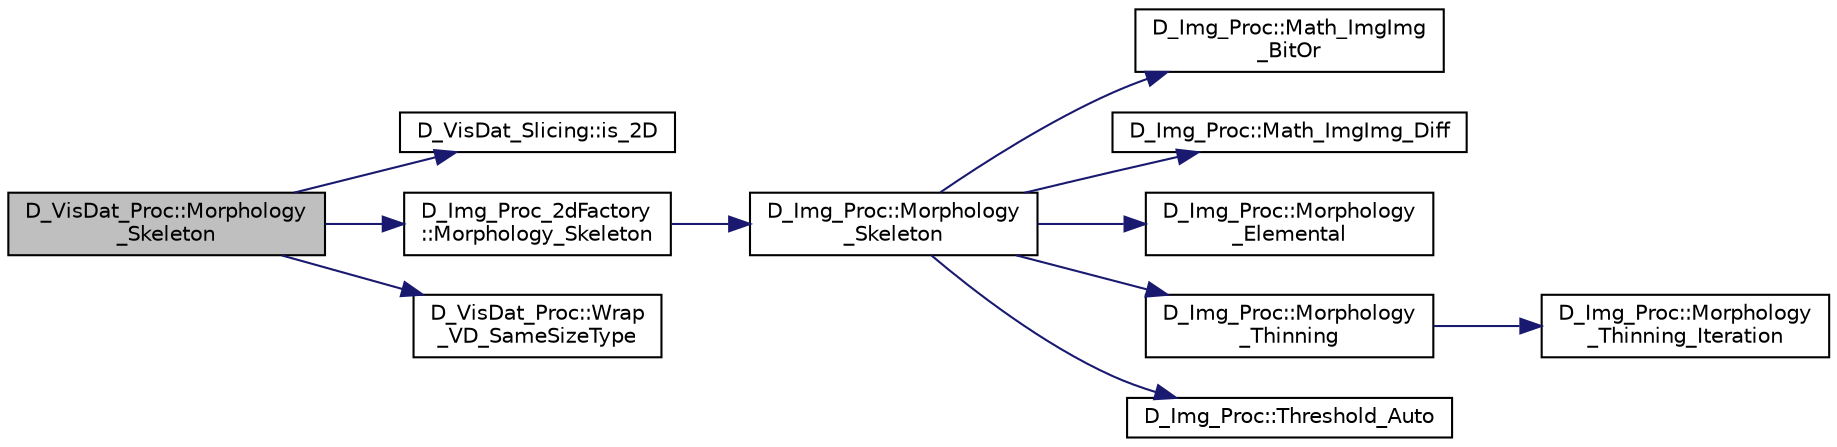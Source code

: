 digraph "D_VisDat_Proc::Morphology_Skeleton"
{
 // LATEX_PDF_SIZE
  edge [fontname="Helvetica",fontsize="10",labelfontname="Helvetica",labelfontsize="10"];
  node [fontname="Helvetica",fontsize="10",shape=record];
  rankdir="LR";
  Node1 [label="D_VisDat_Proc::Morphology\l_Skeleton",height=0.2,width=0.4,color="black", fillcolor="grey75", style="filled", fontcolor="black",tooltip=" "];
  Node1 -> Node2 [color="midnightblue",fontsize="10",style="solid",fontname="Helvetica"];
  Node2 [label="D_VisDat_Slicing::is_2D",height=0.2,width=0.4,color="black", fillcolor="white", style="filled",URL="$class_d___vis_dat___slicing.html#a6e5f7f2a4448f135c77a06e04f678974",tooltip=" "];
  Node1 -> Node3 [color="midnightblue",fontsize="10",style="solid",fontname="Helvetica"];
  Node3 [label="D_Img_Proc_2dFactory\l::Morphology_Skeleton",height=0.2,width=0.4,color="black", fillcolor="white", style="filled",URL="$class_d___img___proc__2d_factory.html#acefcf599dd6991fc1b8125b8368a30dd",tooltip=" "];
  Node3 -> Node4 [color="midnightblue",fontsize="10",style="solid",fontname="Helvetica"];
  Node4 [label="D_Img_Proc::Morphology\l_Skeleton",height=0.2,width=0.4,color="black", fillcolor="white", style="filled",URL="$class_d___img___proc.html#ae743cee338c9673c8cc84b00f8300f39",tooltip=" "];
  Node4 -> Node5 [color="midnightblue",fontsize="10",style="solid",fontname="Helvetica"];
  Node5 [label="D_Img_Proc::Math_ImgImg\l_BitOr",height=0.2,width=0.4,color="black", fillcolor="white", style="filled",URL="$class_d___img___proc.html#a0cab11d546ef9a33b6925ce94a9e7959",tooltip=" "];
  Node4 -> Node6 [color="midnightblue",fontsize="10",style="solid",fontname="Helvetica"];
  Node6 [label="D_Img_Proc::Math_ImgImg_Diff",height=0.2,width=0.4,color="black", fillcolor="white", style="filled",URL="$class_d___img___proc.html#a8cec240aafb98fc67d6d1d2ca15a1b35",tooltip=" "];
  Node4 -> Node7 [color="midnightblue",fontsize="10",style="solid",fontname="Helvetica"];
  Node7 [label="D_Img_Proc::Morphology\l_Elemental",height=0.2,width=0.4,color="black", fillcolor="white", style="filled",URL="$class_d___img___proc.html#a4210f59c80b73b231d9212964a765e54",tooltip=" "];
  Node4 -> Node8 [color="midnightblue",fontsize="10",style="solid",fontname="Helvetica"];
  Node8 [label="D_Img_Proc::Morphology\l_Thinning",height=0.2,width=0.4,color="black", fillcolor="white", style="filled",URL="$class_d___img___proc.html#a9cb68cdef068621ea4d79d67d7e0f0fd",tooltip=" "];
  Node8 -> Node9 [color="midnightblue",fontsize="10",style="solid",fontname="Helvetica"];
  Node9 [label="D_Img_Proc::Morphology\l_Thinning_Iteration",height=0.2,width=0.4,color="black", fillcolor="white", style="filled",URL="$class_d___img___proc.html#a389c0825eedfe4140d1fb7f8f7e5017c",tooltip=" "];
  Node4 -> Node10 [color="midnightblue",fontsize="10",style="solid",fontname="Helvetica"];
  Node10 [label="D_Img_Proc::Threshold_Auto",height=0.2,width=0.4,color="black", fillcolor="white", style="filled",URL="$class_d___img___proc.html#ae1b129dc72a3142269240e0ea60e1cbe",tooltip=" "];
  Node1 -> Node11 [color="midnightblue",fontsize="10",style="solid",fontname="Helvetica"];
  Node11 [label="D_VisDat_Proc::Wrap\l_VD_SameSizeType",height=0.2,width=0.4,color="black", fillcolor="white", style="filled",URL="$class_d___vis_dat___proc.html#a25807fb990dbe9c2a20fd1ce4ab6bf69",tooltip=" "];
}
